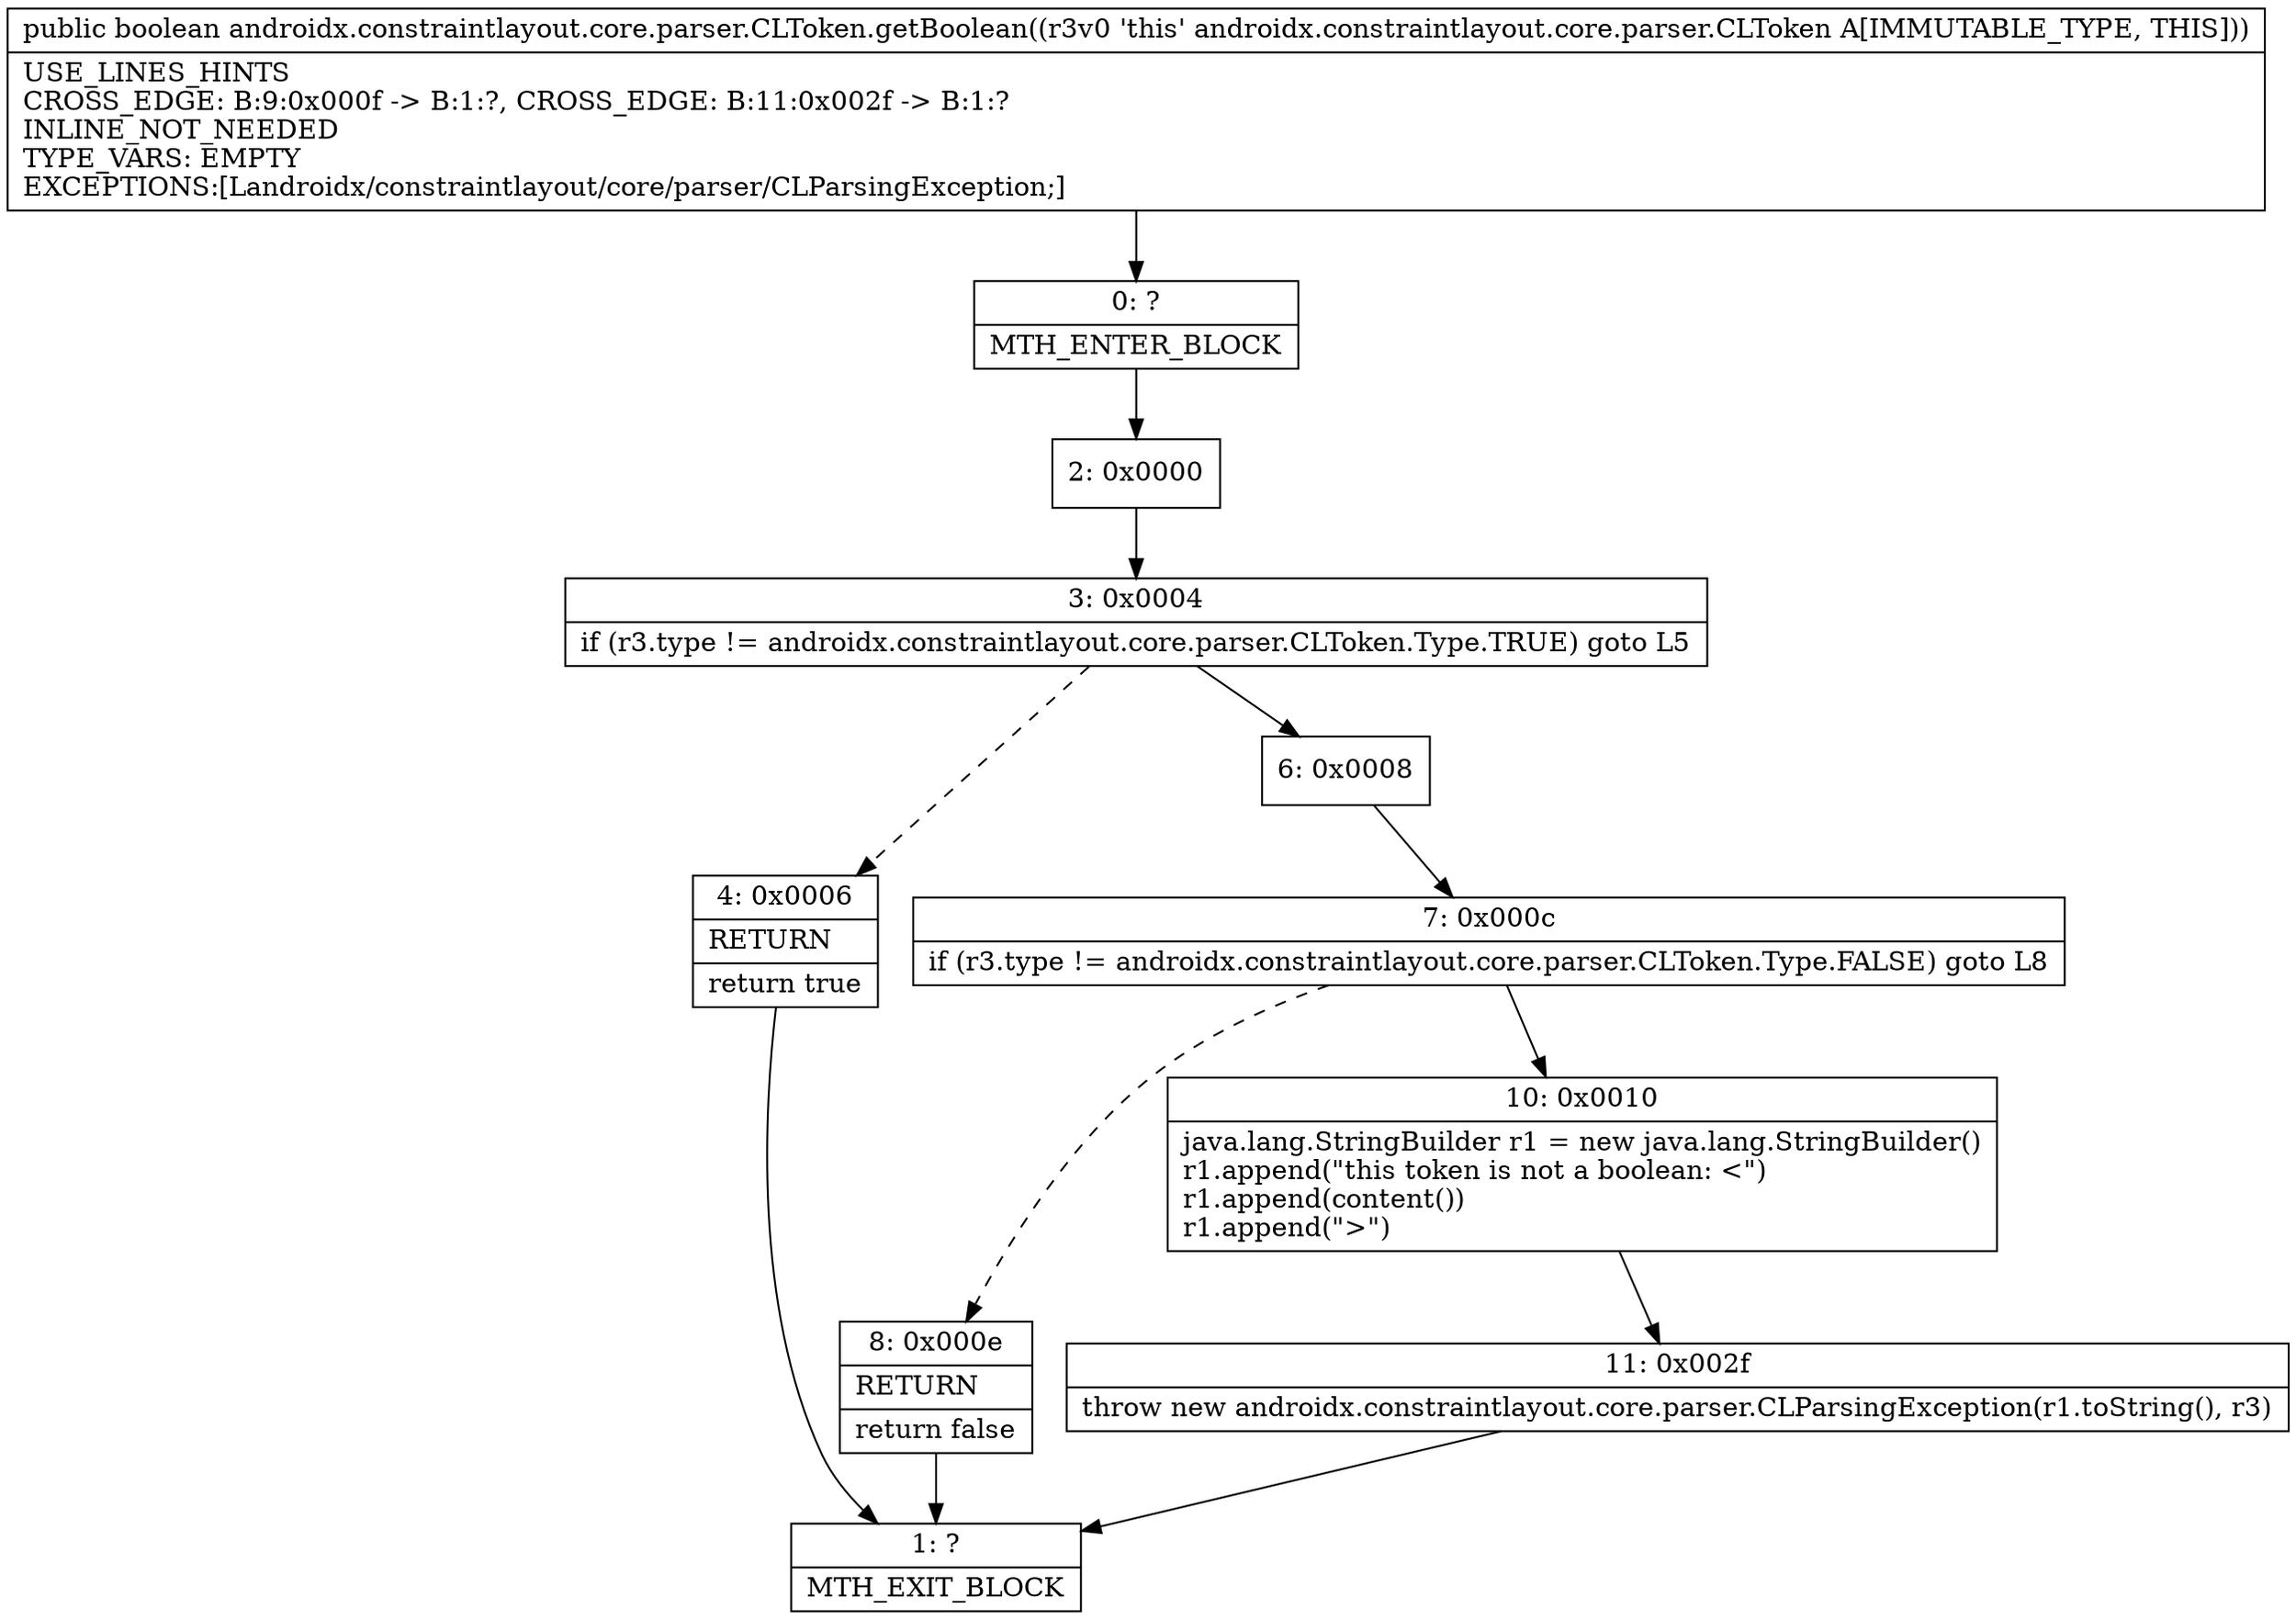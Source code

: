 digraph "CFG forandroidx.constraintlayout.core.parser.CLToken.getBoolean()Z" {
Node_0 [shape=record,label="{0\:\ ?|MTH_ENTER_BLOCK\l}"];
Node_2 [shape=record,label="{2\:\ 0x0000}"];
Node_3 [shape=record,label="{3\:\ 0x0004|if (r3.type != androidx.constraintlayout.core.parser.CLToken.Type.TRUE) goto L5\l}"];
Node_4 [shape=record,label="{4\:\ 0x0006|RETURN\l|return true\l}"];
Node_1 [shape=record,label="{1\:\ ?|MTH_EXIT_BLOCK\l}"];
Node_6 [shape=record,label="{6\:\ 0x0008}"];
Node_7 [shape=record,label="{7\:\ 0x000c|if (r3.type != androidx.constraintlayout.core.parser.CLToken.Type.FALSE) goto L8\l}"];
Node_8 [shape=record,label="{8\:\ 0x000e|RETURN\l|return false\l}"];
Node_10 [shape=record,label="{10\:\ 0x0010|java.lang.StringBuilder r1 = new java.lang.StringBuilder()\lr1.append(\"this token is not a boolean: \<\")\lr1.append(content())\lr1.append(\"\>\")\l}"];
Node_11 [shape=record,label="{11\:\ 0x002f|throw new androidx.constraintlayout.core.parser.CLParsingException(r1.toString(), r3)\l}"];
MethodNode[shape=record,label="{public boolean androidx.constraintlayout.core.parser.CLToken.getBoolean((r3v0 'this' androidx.constraintlayout.core.parser.CLToken A[IMMUTABLE_TYPE, THIS]))  | USE_LINES_HINTS\lCROSS_EDGE: B:9:0x000f \-\> B:1:?, CROSS_EDGE: B:11:0x002f \-\> B:1:?\lINLINE_NOT_NEEDED\lTYPE_VARS: EMPTY\lEXCEPTIONS:[Landroidx\/constraintlayout\/core\/parser\/CLParsingException;]\l}"];
MethodNode -> Node_0;Node_0 -> Node_2;
Node_2 -> Node_3;
Node_3 -> Node_4[style=dashed];
Node_3 -> Node_6;
Node_4 -> Node_1;
Node_6 -> Node_7;
Node_7 -> Node_8[style=dashed];
Node_7 -> Node_10;
Node_8 -> Node_1;
Node_10 -> Node_11;
Node_11 -> Node_1;
}

